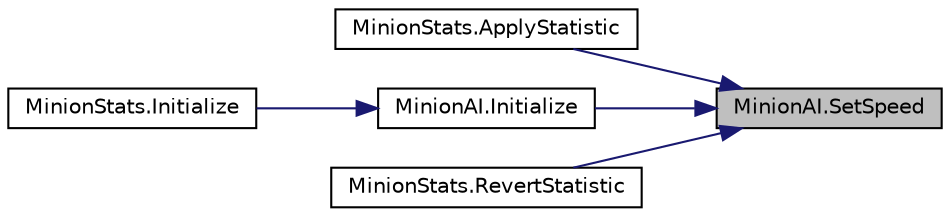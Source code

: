 digraph "MinionAI.SetSpeed"
{
 // INTERACTIVE_SVG=YES
 // LATEX_PDF_SIZE
  bgcolor="transparent";
  edge [fontname="Helvetica",fontsize="10",labelfontname="Helvetica",labelfontsize="10"];
  node [fontname="Helvetica",fontsize="10",shape=record];
  rankdir="RL";
  Node1 [label="MinionAI.SetSpeed",height=0.2,width=0.4,color="black", fillcolor="grey75", style="filled", fontcolor="black",tooltip=" "];
  Node1 -> Node2 [dir="back",color="midnightblue",fontsize="10",style="solid",fontname="Helvetica"];
  Node2 [label="MinionStats.ApplyStatistic",height=0.2,width=0.4,color="black",URL="$class_minion_stats.html#a8a7574c262faabc0da0c3be815c1d379",tooltip=" "];
  Node1 -> Node3 [dir="back",color="midnightblue",fontsize="10",style="solid",fontname="Helvetica"];
  Node3 [label="MinionAI.Initialize",height=0.2,width=0.4,color="black",URL="$class_minion_a_i.html#a174b746b62e9b80b1e59edbbd8a309ff",tooltip=" "];
  Node3 -> Node4 [dir="back",color="midnightblue",fontsize="10",style="solid",fontname="Helvetica"];
  Node4 [label="MinionStats.Initialize",height=0.2,width=0.4,color="black",URL="$class_minion_stats.html#aa5a0ca66d4dd72c3e70c7ae9ee8e6cb8",tooltip=" "];
  Node1 -> Node5 [dir="back",color="midnightblue",fontsize="10",style="solid",fontname="Helvetica"];
  Node5 [label="MinionStats.RevertStatistic",height=0.2,width=0.4,color="black",URL="$class_minion_stats.html#a324ef0476601c818d6d8a80b34309a3a",tooltip=" "];
}

